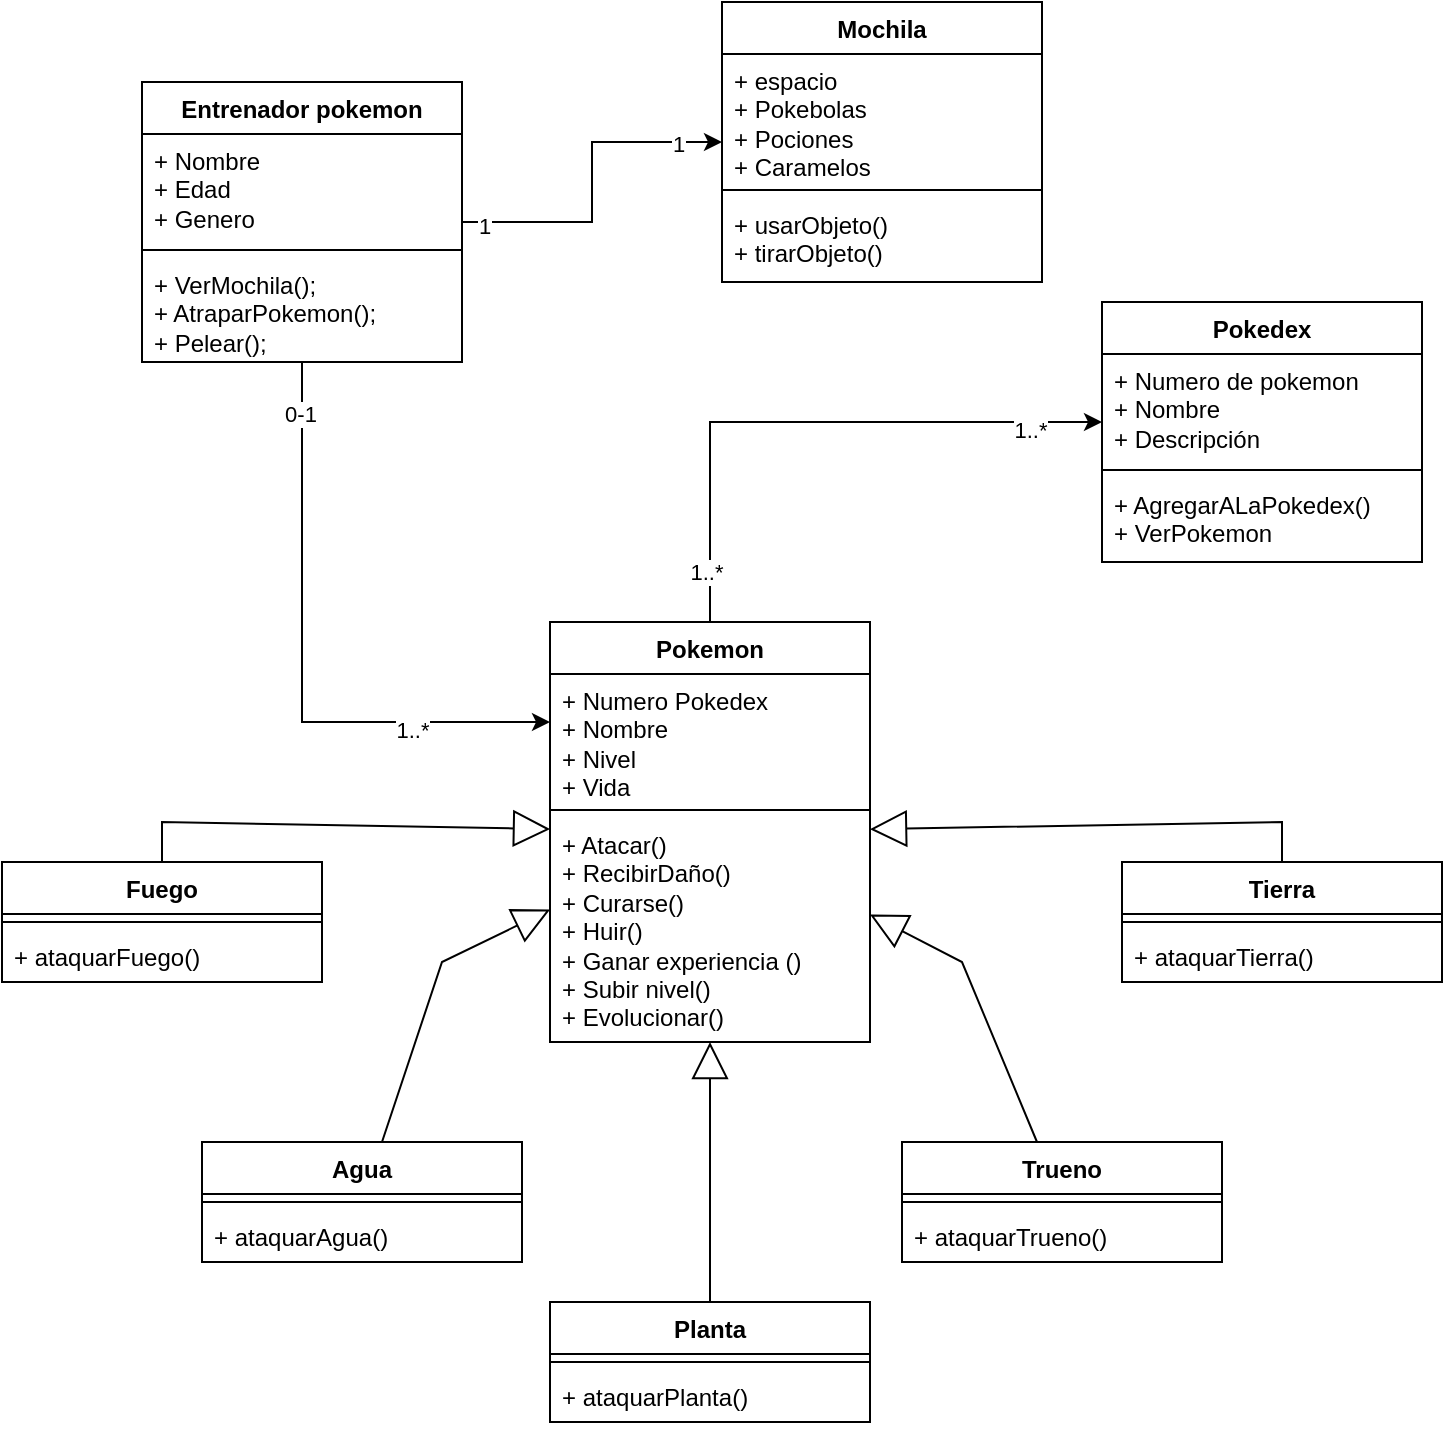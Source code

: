 <mxfile version="21.6.5" type="device">
  <diagram name="Página-1" id="ZHh0fnhvGAasHRaUsSyL">
    <mxGraphModel dx="1221" dy="1884" grid="1" gridSize="10" guides="1" tooltips="1" connect="1" arrows="1" fold="1" page="1" pageScale="1" pageWidth="827" pageHeight="1169" math="0" shadow="0">
      <root>
        <mxCell id="0" />
        <mxCell id="1" parent="0" />
        <mxCell id="6UPv-q3hvhh-NGt5Ypq1-1" style="edgeStyle=orthogonalEdgeStyle;rounded=0;orthogonalLoop=1;jettySize=auto;html=1;" edge="1" parent="1" source="aBQ4uVxHKXS4e8t9MyZw-1" target="8TJLrtGmnGpL5ZqUBYyE-1">
          <mxGeometry relative="1" as="geometry">
            <Array as="points">
              <mxPoint x="414" y="-30" />
            </Array>
          </mxGeometry>
        </mxCell>
        <mxCell id="6UPv-q3hvhh-NGt5Ypq1-8" value="1..*" style="edgeLabel;html=1;align=center;verticalAlign=middle;resizable=0;points=[];" vertex="1" connectable="0" parent="6UPv-q3hvhh-NGt5Ypq1-1">
          <mxGeometry x="-0.828" y="2" relative="1" as="geometry">
            <mxPoint as="offset" />
          </mxGeometry>
        </mxCell>
        <mxCell id="6UPv-q3hvhh-NGt5Ypq1-9" value="1..*" style="edgeLabel;html=1;align=center;verticalAlign=middle;resizable=0;points=[];" vertex="1" connectable="0" parent="6UPv-q3hvhh-NGt5Ypq1-1">
          <mxGeometry x="0.752" y="-4" relative="1" as="geometry">
            <mxPoint as="offset" />
          </mxGeometry>
        </mxCell>
        <mxCell id="aBQ4uVxHKXS4e8t9MyZw-1" value="Pokemon" style="swimlane;fontStyle=1;align=center;verticalAlign=top;childLayout=stackLayout;horizontal=1;startSize=26;horizontalStack=0;resizeParent=1;resizeParentMax=0;resizeLast=0;collapsible=1;marginBottom=0;whiteSpace=wrap;html=1;" parent="1" vertex="1">
          <mxGeometry x="334" y="70" width="160" height="210" as="geometry" />
        </mxCell>
        <mxCell id="aBQ4uVxHKXS4e8t9MyZw-2" value="+ Numero Pokedex&lt;br&gt;+ Nombre&lt;div&gt;+ Nivel&lt;/div&gt;&lt;div&gt;+ Vida&lt;/div&gt;" style="text;strokeColor=none;fillColor=none;align=left;verticalAlign=top;spacingLeft=4;spacingRight=4;overflow=hidden;rotatable=0;points=[[0,0.5],[1,0.5]];portConstraint=eastwest;whiteSpace=wrap;html=1;" parent="aBQ4uVxHKXS4e8t9MyZw-1" vertex="1">
          <mxGeometry y="26" width="160" height="64" as="geometry" />
        </mxCell>
        <mxCell id="aBQ4uVxHKXS4e8t9MyZw-3" value="" style="line;strokeWidth=1;fillColor=none;align=left;verticalAlign=middle;spacingTop=-1;spacingLeft=3;spacingRight=3;rotatable=0;labelPosition=right;points=[];portConstraint=eastwest;strokeColor=inherit;" parent="aBQ4uVxHKXS4e8t9MyZw-1" vertex="1">
          <mxGeometry y="90" width="160" height="8" as="geometry" />
        </mxCell>
        <mxCell id="aBQ4uVxHKXS4e8t9MyZw-4" value="+ Atacar()&lt;div&gt;+ RecibirDaño()&lt;/div&gt;&lt;div&gt;+ Curarse()&lt;/div&gt;&lt;div&gt;+ Huir()&lt;/div&gt;&lt;div&gt;+ Ganar experiencia ()&lt;/div&gt;&lt;div&gt;+ Subir nivel()&lt;/div&gt;&lt;div&gt;+ Evolucionar()&lt;/div&gt;" style="text;strokeColor=none;fillColor=none;align=left;verticalAlign=top;spacingLeft=4;spacingRight=4;overflow=hidden;rotatable=0;points=[[0,0.5],[1,0.5]];portConstraint=eastwest;whiteSpace=wrap;html=1;" parent="aBQ4uVxHKXS4e8t9MyZw-1" vertex="1">
          <mxGeometry y="98" width="160" height="112" as="geometry" />
        </mxCell>
        <mxCell id="aBQ4uVxHKXS4e8t9MyZw-5" value="Fuego" style="swimlane;fontStyle=1;align=center;verticalAlign=top;childLayout=stackLayout;horizontal=1;startSize=26;horizontalStack=0;resizeParent=1;resizeParentMax=0;resizeLast=0;collapsible=1;marginBottom=0;whiteSpace=wrap;html=1;" parent="1" vertex="1">
          <mxGeometry x="60" y="190" width="160" height="60" as="geometry" />
        </mxCell>
        <mxCell id="aBQ4uVxHKXS4e8t9MyZw-7" value="" style="line;strokeWidth=1;fillColor=none;align=left;verticalAlign=middle;spacingTop=-1;spacingLeft=3;spacingRight=3;rotatable=0;labelPosition=right;points=[];portConstraint=eastwest;strokeColor=inherit;" parent="aBQ4uVxHKXS4e8t9MyZw-5" vertex="1">
          <mxGeometry y="26" width="160" height="8" as="geometry" />
        </mxCell>
        <mxCell id="aBQ4uVxHKXS4e8t9MyZw-8" value="+ ataquarFuego()" style="text;strokeColor=none;fillColor=none;align=left;verticalAlign=top;spacingLeft=4;spacingRight=4;overflow=hidden;rotatable=0;points=[[0,0.5],[1,0.5]];portConstraint=eastwest;whiteSpace=wrap;html=1;" parent="aBQ4uVxHKXS4e8t9MyZw-5" vertex="1">
          <mxGeometry y="34" width="160" height="26" as="geometry" />
        </mxCell>
        <mxCell id="-dLQzNGpqQnwx_Uu103_-1" value="Agua" style="swimlane;fontStyle=1;align=center;verticalAlign=top;childLayout=stackLayout;horizontal=1;startSize=26;horizontalStack=0;resizeParent=1;resizeParentMax=0;resizeLast=0;collapsible=1;marginBottom=0;whiteSpace=wrap;html=1;" parent="1" vertex="1">
          <mxGeometry x="160" y="330" width="160" height="60" as="geometry" />
        </mxCell>
        <mxCell id="-dLQzNGpqQnwx_Uu103_-2" value="" style="line;strokeWidth=1;fillColor=none;align=left;verticalAlign=middle;spacingTop=-1;spacingLeft=3;spacingRight=3;rotatable=0;labelPosition=right;points=[];portConstraint=eastwest;strokeColor=inherit;" parent="-dLQzNGpqQnwx_Uu103_-1" vertex="1">
          <mxGeometry y="26" width="160" height="8" as="geometry" />
        </mxCell>
        <mxCell id="-dLQzNGpqQnwx_Uu103_-3" value="+ ataquarAgua()" style="text;strokeColor=none;fillColor=none;align=left;verticalAlign=top;spacingLeft=4;spacingRight=4;overflow=hidden;rotatable=0;points=[[0,0.5],[1,0.5]];portConstraint=eastwest;whiteSpace=wrap;html=1;" parent="-dLQzNGpqQnwx_Uu103_-1" vertex="1">
          <mxGeometry y="34" width="160" height="26" as="geometry" />
        </mxCell>
        <mxCell id="-dLQzNGpqQnwx_Uu103_-4" value="Trueno" style="swimlane;fontStyle=1;align=center;verticalAlign=top;childLayout=stackLayout;horizontal=1;startSize=26;horizontalStack=0;resizeParent=1;resizeParentMax=0;resizeLast=0;collapsible=1;marginBottom=0;whiteSpace=wrap;html=1;" parent="1" vertex="1">
          <mxGeometry x="510" y="330" width="160" height="60" as="geometry" />
        </mxCell>
        <mxCell id="-dLQzNGpqQnwx_Uu103_-5" value="" style="line;strokeWidth=1;fillColor=none;align=left;verticalAlign=middle;spacingTop=-1;spacingLeft=3;spacingRight=3;rotatable=0;labelPosition=right;points=[];portConstraint=eastwest;strokeColor=inherit;" parent="-dLQzNGpqQnwx_Uu103_-4" vertex="1">
          <mxGeometry y="26" width="160" height="8" as="geometry" />
        </mxCell>
        <mxCell id="-dLQzNGpqQnwx_Uu103_-6" value="+ ataquarTrueno()" style="text;strokeColor=none;fillColor=none;align=left;verticalAlign=top;spacingLeft=4;spacingRight=4;overflow=hidden;rotatable=0;points=[[0,0.5],[1,0.5]];portConstraint=eastwest;whiteSpace=wrap;html=1;" parent="-dLQzNGpqQnwx_Uu103_-4" vertex="1">
          <mxGeometry y="34" width="160" height="26" as="geometry" />
        </mxCell>
        <mxCell id="-dLQzNGpqQnwx_Uu103_-7" value="Tierra" style="swimlane;fontStyle=1;align=center;verticalAlign=top;childLayout=stackLayout;horizontal=1;startSize=26;horizontalStack=0;resizeParent=1;resizeParentMax=0;resizeLast=0;collapsible=1;marginBottom=0;whiteSpace=wrap;html=1;" parent="1" vertex="1">
          <mxGeometry x="620" y="190" width="160" height="60" as="geometry" />
        </mxCell>
        <mxCell id="-dLQzNGpqQnwx_Uu103_-8" value="" style="line;strokeWidth=1;fillColor=none;align=left;verticalAlign=middle;spacingTop=-1;spacingLeft=3;spacingRight=3;rotatable=0;labelPosition=right;points=[];portConstraint=eastwest;strokeColor=inherit;" parent="-dLQzNGpqQnwx_Uu103_-7" vertex="1">
          <mxGeometry y="26" width="160" height="8" as="geometry" />
        </mxCell>
        <mxCell id="-dLQzNGpqQnwx_Uu103_-9" value="+ ataquarTierra()" style="text;strokeColor=none;fillColor=none;align=left;verticalAlign=top;spacingLeft=4;spacingRight=4;overflow=hidden;rotatable=0;points=[[0,0.5],[1,0.5]];portConstraint=eastwest;whiteSpace=wrap;html=1;" parent="-dLQzNGpqQnwx_Uu103_-7" vertex="1">
          <mxGeometry y="34" width="160" height="26" as="geometry" />
        </mxCell>
        <mxCell id="-dLQzNGpqQnwx_Uu103_-10" value="Planta" style="swimlane;fontStyle=1;align=center;verticalAlign=top;childLayout=stackLayout;horizontal=1;startSize=26;horizontalStack=0;resizeParent=1;resizeParentMax=0;resizeLast=0;collapsible=1;marginBottom=0;whiteSpace=wrap;html=1;" parent="1" vertex="1">
          <mxGeometry x="334" y="410" width="160" height="60" as="geometry" />
        </mxCell>
        <mxCell id="-dLQzNGpqQnwx_Uu103_-11" value="" style="line;strokeWidth=1;fillColor=none;align=left;verticalAlign=middle;spacingTop=-1;spacingLeft=3;spacingRight=3;rotatable=0;labelPosition=right;points=[];portConstraint=eastwest;strokeColor=inherit;" parent="-dLQzNGpqQnwx_Uu103_-10" vertex="1">
          <mxGeometry y="26" width="160" height="8" as="geometry" />
        </mxCell>
        <mxCell id="-dLQzNGpqQnwx_Uu103_-12" value="+ ataquarPlanta()" style="text;strokeColor=none;fillColor=none;align=left;verticalAlign=top;spacingLeft=4;spacingRight=4;overflow=hidden;rotatable=0;points=[[0,0.5],[1,0.5]];portConstraint=eastwest;whiteSpace=wrap;html=1;" parent="-dLQzNGpqQnwx_Uu103_-10" vertex="1">
          <mxGeometry y="34" width="160" height="26" as="geometry" />
        </mxCell>
        <mxCell id="-dLQzNGpqQnwx_Uu103_-14" value="" style="endArrow=block;endSize=16;endFill=0;html=1;rounded=0;" parent="1" source="aBQ4uVxHKXS4e8t9MyZw-5" target="aBQ4uVxHKXS4e8t9MyZw-1" edge="1">
          <mxGeometry width="160" relative="1" as="geometry">
            <mxPoint x="330" y="290" as="sourcePoint" />
            <mxPoint x="490" y="290" as="targetPoint" />
            <Array as="points">
              <mxPoint x="140" y="170" />
            </Array>
          </mxGeometry>
        </mxCell>
        <mxCell id="-dLQzNGpqQnwx_Uu103_-15" value="" style="endArrow=block;endSize=16;endFill=0;html=1;rounded=0;" parent="1" source="-dLQzNGpqQnwx_Uu103_-1" target="aBQ4uVxHKXS4e8t9MyZw-1" edge="1">
          <mxGeometry width="160" relative="1" as="geometry">
            <mxPoint x="150" y="200" as="sourcePoint" />
            <mxPoint x="344" y="180" as="targetPoint" />
            <Array as="points">
              <mxPoint x="280" y="240" />
            </Array>
          </mxGeometry>
        </mxCell>
        <mxCell id="-dLQzNGpqQnwx_Uu103_-16" value="" style="endArrow=block;endSize=16;endFill=0;html=1;rounded=0;" parent="1" source="-dLQzNGpqQnwx_Uu103_-4" target="aBQ4uVxHKXS4e8t9MyZw-1" edge="1">
          <mxGeometry width="160" relative="1" as="geometry">
            <mxPoint x="290" y="310" as="sourcePoint" />
            <mxPoint x="344" y="222" as="targetPoint" />
            <Array as="points">
              <mxPoint x="540" y="240" />
            </Array>
          </mxGeometry>
        </mxCell>
        <mxCell id="-dLQzNGpqQnwx_Uu103_-17" value="" style="endArrow=block;endSize=16;endFill=0;html=1;rounded=0;" parent="1" source="-dLQzNGpqQnwx_Uu103_-7" target="aBQ4uVxHKXS4e8t9MyZw-1" edge="1">
          <mxGeometry width="160" relative="1" as="geometry">
            <mxPoint x="550" y="310" as="sourcePoint" />
            <mxPoint x="504" y="224" as="targetPoint" />
            <Array as="points">
              <mxPoint x="700" y="170" />
            </Array>
          </mxGeometry>
        </mxCell>
        <mxCell id="-dLQzNGpqQnwx_Uu103_-18" value="" style="endArrow=block;endSize=16;endFill=0;html=1;rounded=0;" parent="1" source="-dLQzNGpqQnwx_Uu103_-10" target="aBQ4uVxHKXS4e8t9MyZw-1" edge="1">
          <mxGeometry width="160" relative="1" as="geometry">
            <mxPoint x="437" y="386" as="sourcePoint" />
            <mxPoint x="391" y="300" as="targetPoint" />
            <Array as="points" />
          </mxGeometry>
        </mxCell>
        <mxCell id="8TJLrtGmnGpL5ZqUBYyE-1" value="Pokedex" style="swimlane;fontStyle=1;align=center;verticalAlign=top;childLayout=stackLayout;horizontal=1;startSize=26;horizontalStack=0;resizeParent=1;resizeParentMax=0;resizeLast=0;collapsible=1;marginBottom=0;whiteSpace=wrap;html=1;" parent="1" vertex="1">
          <mxGeometry x="610" y="-90" width="160" height="130" as="geometry" />
        </mxCell>
        <mxCell id="8TJLrtGmnGpL5ZqUBYyE-2" value="+ Numero de pokemon&lt;br&gt;+ Nombre&lt;br&gt;+ Descripción" style="text;strokeColor=none;fillColor=none;align=left;verticalAlign=top;spacingLeft=4;spacingRight=4;overflow=hidden;rotatable=0;points=[[0,0.5],[1,0.5]];portConstraint=eastwest;whiteSpace=wrap;html=1;" parent="8TJLrtGmnGpL5ZqUBYyE-1" vertex="1">
          <mxGeometry y="26" width="160" height="54" as="geometry" />
        </mxCell>
        <mxCell id="8TJLrtGmnGpL5ZqUBYyE-3" value="" style="line;strokeWidth=1;fillColor=none;align=left;verticalAlign=middle;spacingTop=-1;spacingLeft=3;spacingRight=3;rotatable=0;labelPosition=right;points=[];portConstraint=eastwest;strokeColor=inherit;" parent="8TJLrtGmnGpL5ZqUBYyE-1" vertex="1">
          <mxGeometry y="80" width="160" height="8" as="geometry" />
        </mxCell>
        <mxCell id="8TJLrtGmnGpL5ZqUBYyE-4" value="+ AgregarALaPokedex()&lt;br&gt;+ VerPokemon" style="text;strokeColor=none;fillColor=none;align=left;verticalAlign=top;spacingLeft=4;spacingRight=4;overflow=hidden;rotatable=0;points=[[0,0.5],[1,0.5]];portConstraint=eastwest;whiteSpace=wrap;html=1;" parent="8TJLrtGmnGpL5ZqUBYyE-1" vertex="1">
          <mxGeometry y="88" width="160" height="42" as="geometry" />
        </mxCell>
        <mxCell id="6UPv-q3hvhh-NGt5Ypq1-2" value="" style="edgeStyle=orthogonalEdgeStyle;rounded=0;orthogonalLoop=1;jettySize=auto;html=1;" edge="1" parent="1" source="8TJLrtGmnGpL5ZqUBYyE-5" target="8TJLrtGmnGpL5ZqUBYyE-9">
          <mxGeometry relative="1" as="geometry" />
        </mxCell>
        <mxCell id="6UPv-q3hvhh-NGt5Ypq1-3" value="1" style="edgeLabel;html=1;align=center;verticalAlign=middle;resizable=0;points=[];" vertex="1" connectable="0" parent="6UPv-q3hvhh-NGt5Ypq1-2">
          <mxGeometry x="0.729" y="-1" relative="1" as="geometry">
            <mxPoint x="1" as="offset" />
          </mxGeometry>
        </mxCell>
        <mxCell id="6UPv-q3hvhh-NGt5Ypq1-4" value="1" style="edgeLabel;html=1;align=center;verticalAlign=middle;resizable=0;points=[];" vertex="1" connectable="0" parent="6UPv-q3hvhh-NGt5Ypq1-2">
          <mxGeometry x="-0.873" y="-2" relative="1" as="geometry">
            <mxPoint as="offset" />
          </mxGeometry>
        </mxCell>
        <mxCell id="6UPv-q3hvhh-NGt5Ypq1-5" style="edgeStyle=orthogonalEdgeStyle;rounded=0;orthogonalLoop=1;jettySize=auto;html=1;" edge="1" parent="1" source="8TJLrtGmnGpL5ZqUBYyE-5" target="aBQ4uVxHKXS4e8t9MyZw-1">
          <mxGeometry relative="1" as="geometry">
            <Array as="points">
              <mxPoint x="210" y="120" />
            </Array>
          </mxGeometry>
        </mxCell>
        <mxCell id="6UPv-q3hvhh-NGt5Ypq1-6" value="0-1" style="edgeLabel;html=1;align=center;verticalAlign=middle;resizable=0;points=[];" vertex="1" connectable="0" parent="6UPv-q3hvhh-NGt5Ypq1-5">
          <mxGeometry x="-0.831" y="-1" relative="1" as="geometry">
            <mxPoint as="offset" />
          </mxGeometry>
        </mxCell>
        <mxCell id="6UPv-q3hvhh-NGt5Ypq1-7" value="1..*" style="edgeLabel;html=1;align=center;verticalAlign=middle;resizable=0;points=[];" vertex="1" connectable="0" parent="6UPv-q3hvhh-NGt5Ypq1-5">
          <mxGeometry x="0.547" y="-4" relative="1" as="geometry">
            <mxPoint as="offset" />
          </mxGeometry>
        </mxCell>
        <mxCell id="8TJLrtGmnGpL5ZqUBYyE-5" value="Entrenador pokemon" style="swimlane;fontStyle=1;align=center;verticalAlign=top;childLayout=stackLayout;horizontal=1;startSize=26;horizontalStack=0;resizeParent=1;resizeParentMax=0;resizeLast=0;collapsible=1;marginBottom=0;whiteSpace=wrap;html=1;" parent="1" vertex="1">
          <mxGeometry x="130" y="-200" width="160" height="140" as="geometry" />
        </mxCell>
        <mxCell id="8TJLrtGmnGpL5ZqUBYyE-6" value="+ Nombre&lt;br&gt;+ Edad&lt;br&gt;+ Genero" style="text;strokeColor=none;fillColor=none;align=left;verticalAlign=top;spacingLeft=4;spacingRight=4;overflow=hidden;rotatable=0;points=[[0,0.5],[1,0.5]];portConstraint=eastwest;whiteSpace=wrap;html=1;" parent="8TJLrtGmnGpL5ZqUBYyE-5" vertex="1">
          <mxGeometry y="26" width="160" height="54" as="geometry" />
        </mxCell>
        <mxCell id="8TJLrtGmnGpL5ZqUBYyE-7" value="" style="line;strokeWidth=1;fillColor=none;align=left;verticalAlign=middle;spacingTop=-1;spacingLeft=3;spacingRight=3;rotatable=0;labelPosition=right;points=[];portConstraint=eastwest;strokeColor=inherit;" parent="8TJLrtGmnGpL5ZqUBYyE-5" vertex="1">
          <mxGeometry y="80" width="160" height="8" as="geometry" />
        </mxCell>
        <mxCell id="8TJLrtGmnGpL5ZqUBYyE-8" value="+ VerMochila();&lt;br&gt;+ AtraparPokemon();&lt;br&gt;+ Pelear();" style="text;strokeColor=none;fillColor=none;align=left;verticalAlign=top;spacingLeft=4;spacingRight=4;overflow=hidden;rotatable=0;points=[[0,0.5],[1,0.5]];portConstraint=eastwest;whiteSpace=wrap;html=1;" parent="8TJLrtGmnGpL5ZqUBYyE-5" vertex="1">
          <mxGeometry y="88" width="160" height="52" as="geometry" />
        </mxCell>
        <mxCell id="8TJLrtGmnGpL5ZqUBYyE-9" value="Mochila" style="swimlane;fontStyle=1;align=center;verticalAlign=top;childLayout=stackLayout;horizontal=1;startSize=26;horizontalStack=0;resizeParent=1;resizeParentMax=0;resizeLast=0;collapsible=1;marginBottom=0;whiteSpace=wrap;html=1;" parent="1" vertex="1">
          <mxGeometry x="420" y="-240" width="160" height="140" as="geometry" />
        </mxCell>
        <mxCell id="8TJLrtGmnGpL5ZqUBYyE-10" value="+ espacio&lt;br&gt;+ Pokebolas&lt;br&gt;+ Pociones&amp;nbsp;&lt;br&gt;+ Caramelos" style="text;strokeColor=none;fillColor=none;align=left;verticalAlign=top;spacingLeft=4;spacingRight=4;overflow=hidden;rotatable=0;points=[[0,0.5],[1,0.5]];portConstraint=eastwest;whiteSpace=wrap;html=1;" parent="8TJLrtGmnGpL5ZqUBYyE-9" vertex="1">
          <mxGeometry y="26" width="160" height="64" as="geometry" />
        </mxCell>
        <mxCell id="8TJLrtGmnGpL5ZqUBYyE-11" value="" style="line;strokeWidth=1;fillColor=none;align=left;verticalAlign=middle;spacingTop=-1;spacingLeft=3;spacingRight=3;rotatable=0;labelPosition=right;points=[];portConstraint=eastwest;strokeColor=inherit;" parent="8TJLrtGmnGpL5ZqUBYyE-9" vertex="1">
          <mxGeometry y="90" width="160" height="8" as="geometry" />
        </mxCell>
        <mxCell id="8TJLrtGmnGpL5ZqUBYyE-12" value="+ usarObjeto()&lt;br&gt;+ tirarObjeto()" style="text;strokeColor=none;fillColor=none;align=left;verticalAlign=top;spacingLeft=4;spacingRight=4;overflow=hidden;rotatable=0;points=[[0,0.5],[1,0.5]];portConstraint=eastwest;whiteSpace=wrap;html=1;" parent="8TJLrtGmnGpL5ZqUBYyE-9" vertex="1">
          <mxGeometry y="98" width="160" height="42" as="geometry" />
        </mxCell>
      </root>
    </mxGraphModel>
  </diagram>
</mxfile>
